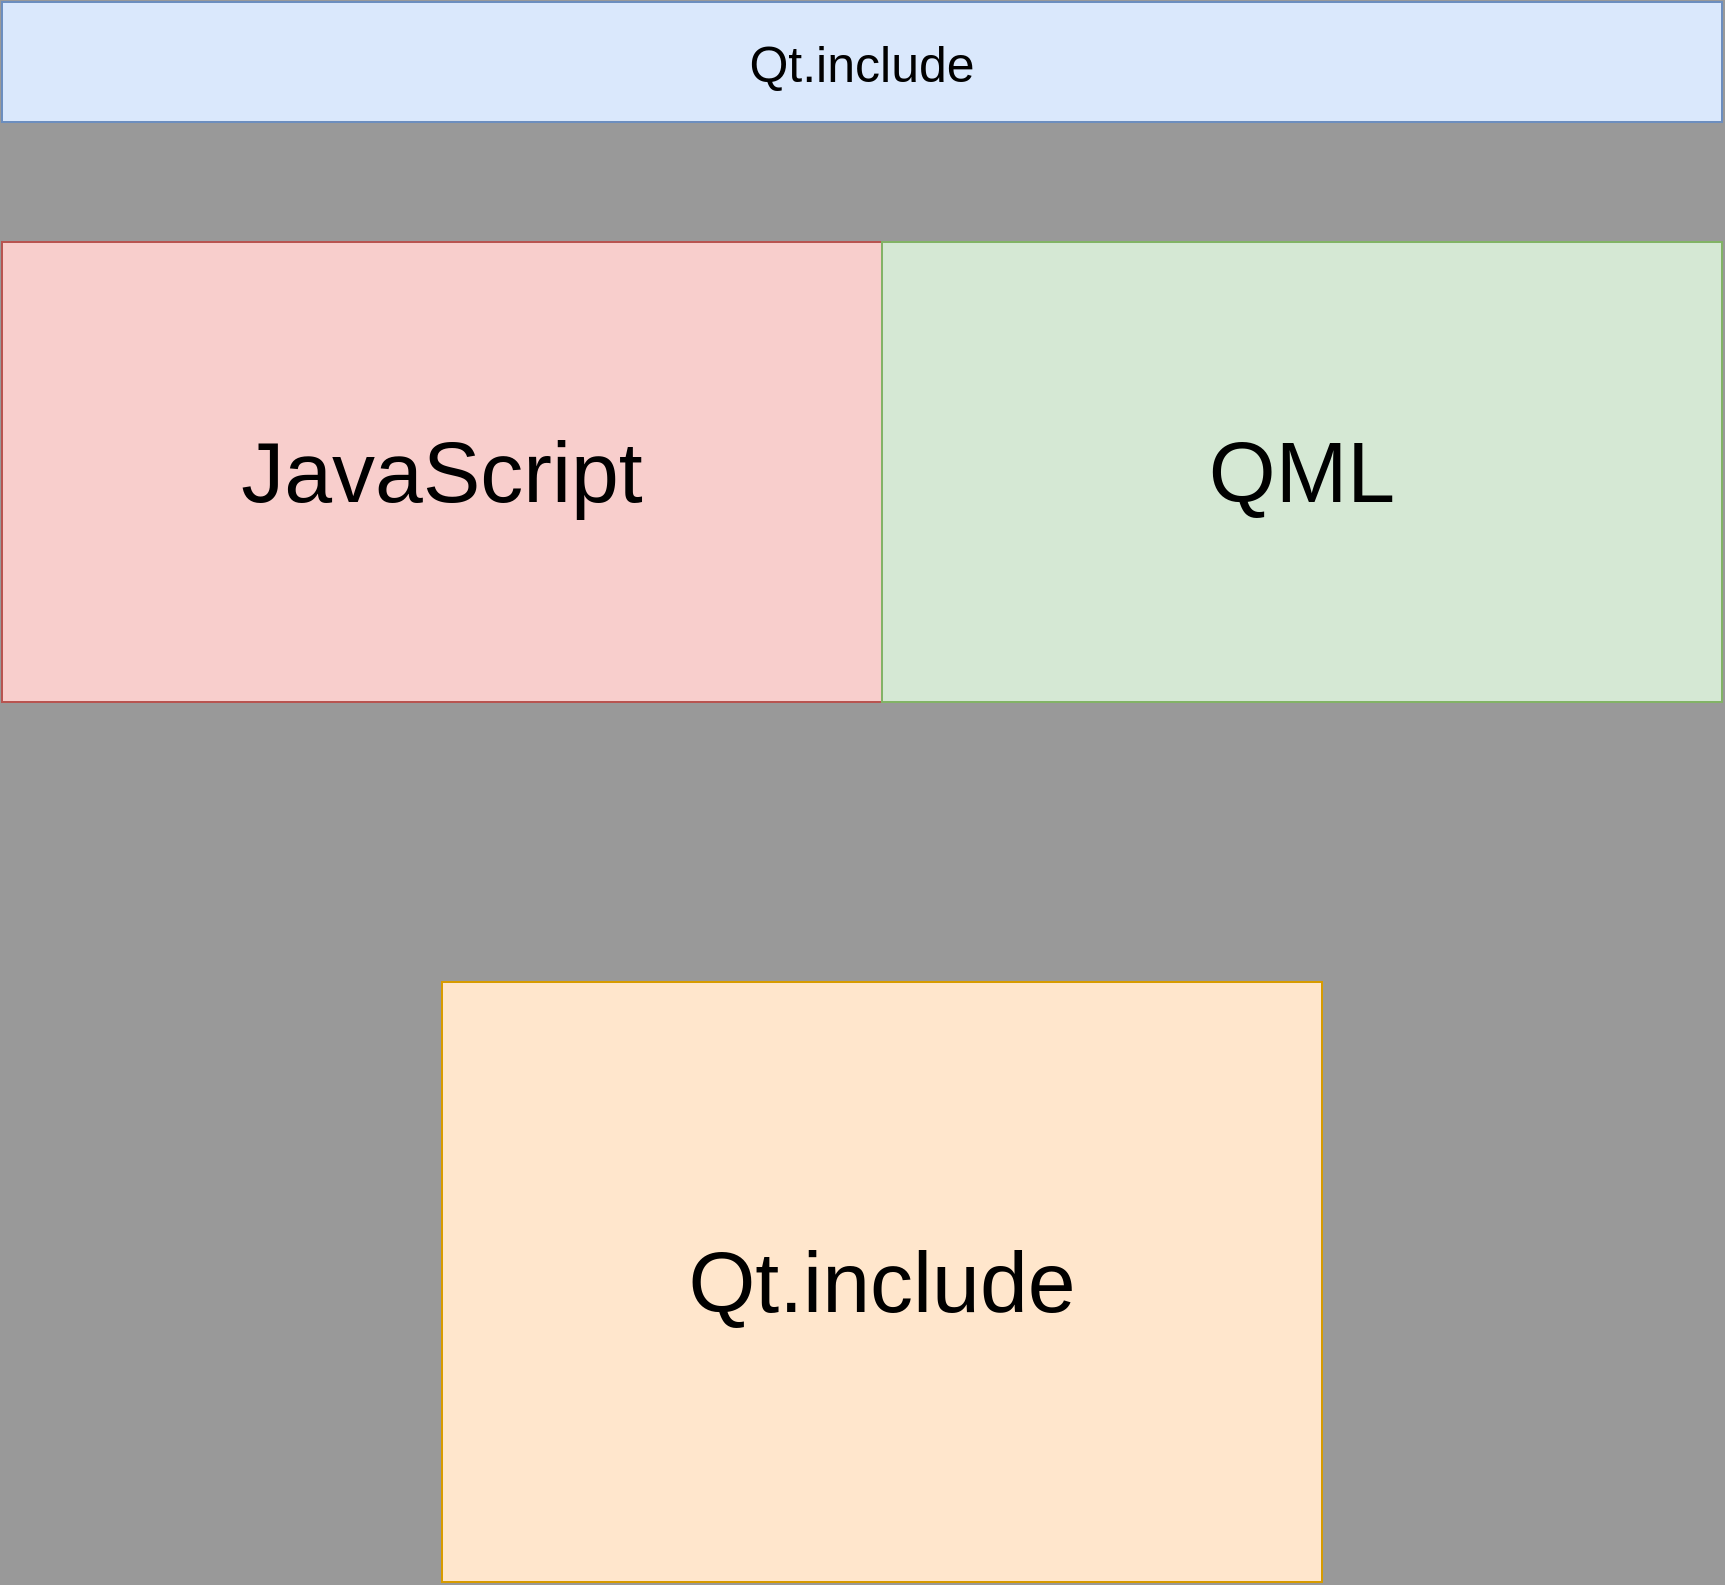 <mxfile version="21.2.8" type="device">
  <diagram name="Page-1" id="2XWkQP5S-hDbL94sL5Vg">
    <mxGraphModel dx="2058" dy="1180" grid="1" gridSize="10" guides="1" tooltips="1" connect="1" arrows="1" fold="1" page="1" pageScale="1" pageWidth="3300" pageHeight="4681" background="#999999" math="0" shadow="0">
      <root>
        <mxCell id="0" />
        <mxCell id="1" parent="0" />
        <mxCell id="APLwThIm-aDqV8bCMrbt-1" value="Qt.include" style="rounded=0;whiteSpace=wrap;html=1;fontSize=25;fillColor=#dae8fc;strokeColor=#6c8ebf;" parent="1" vertex="1">
          <mxGeometry x="1190" y="260" width="860" height="60" as="geometry" />
        </mxCell>
        <mxCell id="AgI4lJf8-Eyjv56uBOGG-1" value="JavaScript" style="rounded=0;whiteSpace=wrap;html=1;fontSize=43;fillColor=#f8cecc;strokeColor=#b85450;" parent="1" vertex="1">
          <mxGeometry x="1190" y="380" width="440" height="230" as="geometry" />
        </mxCell>
        <mxCell id="AgI4lJf8-Eyjv56uBOGG-2" value="QML" style="rounded=0;whiteSpace=wrap;html=1;fontSize=43;fillColor=#d5e8d4;strokeColor=#82b366;" parent="1" vertex="1">
          <mxGeometry x="1630" y="380" width="420" height="230" as="geometry" />
        </mxCell>
        <mxCell id="ixXHwqC5Fp8fQsoGZv1m-1" value="Qt.include" style="rounded=0;whiteSpace=wrap;html=1;fontSize=43;fillColor=#ffe6cc;strokeColor=#d79b00;" parent="1" vertex="1">
          <mxGeometry x="1410" y="750" width="440" height="300" as="geometry" />
        </mxCell>
      </root>
    </mxGraphModel>
  </diagram>
</mxfile>
